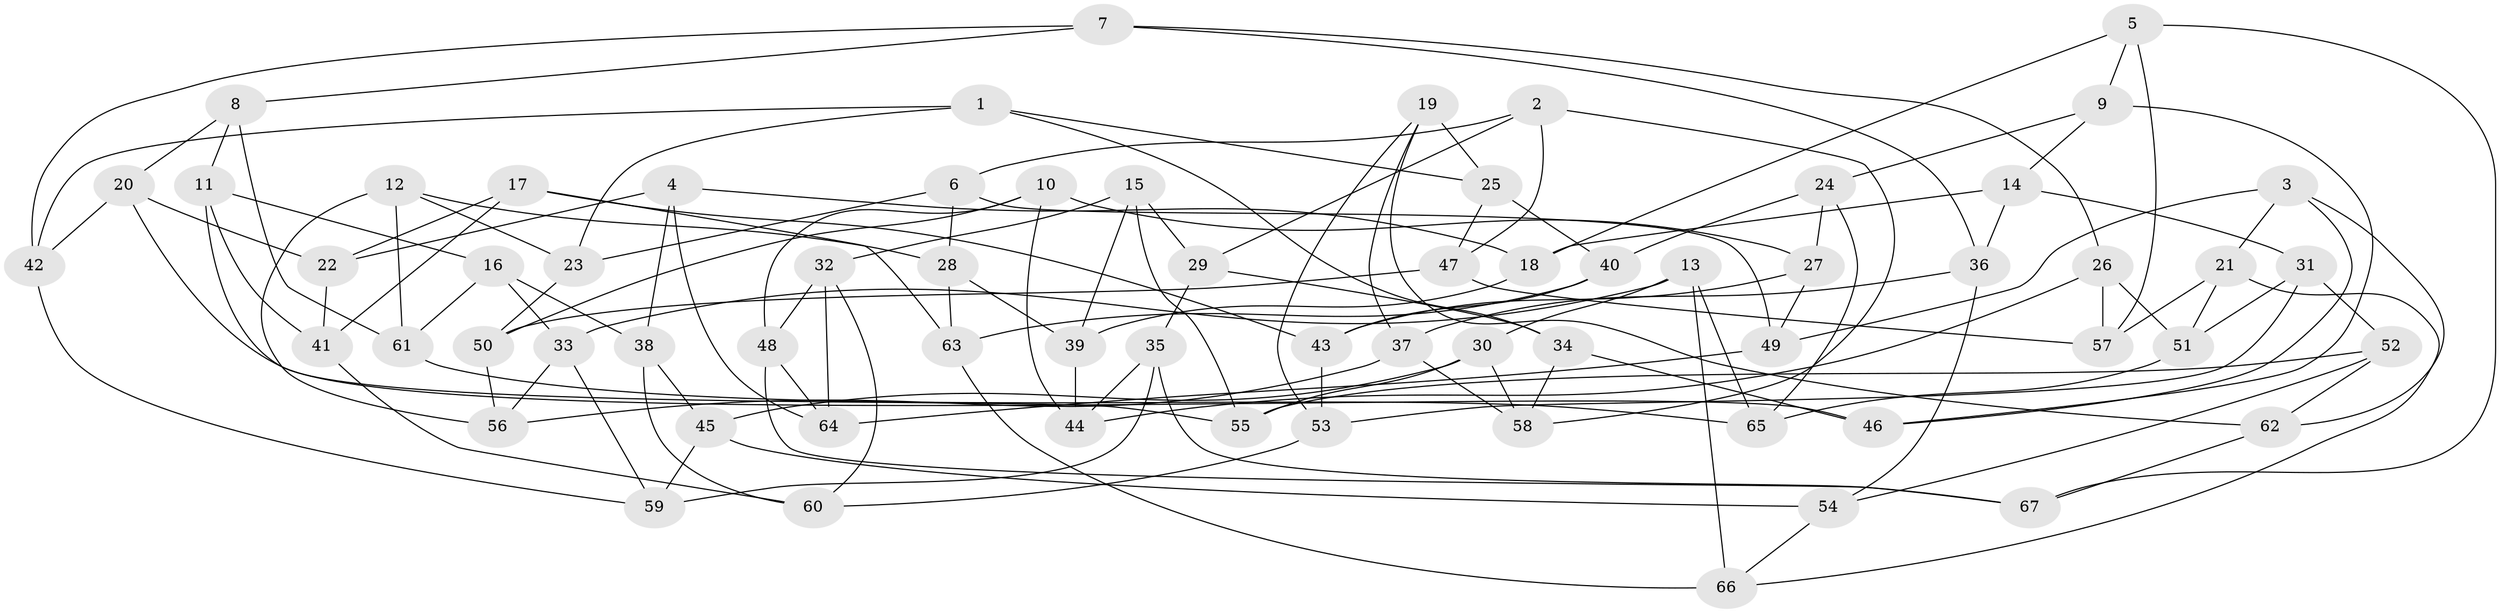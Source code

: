 // Generated by graph-tools (version 1.1) at 2025/50/03/09/25 03:50:51]
// undirected, 67 vertices, 134 edges
graph export_dot {
graph [start="1"]
  node [color=gray90,style=filled];
  1;
  2;
  3;
  4;
  5;
  6;
  7;
  8;
  9;
  10;
  11;
  12;
  13;
  14;
  15;
  16;
  17;
  18;
  19;
  20;
  21;
  22;
  23;
  24;
  25;
  26;
  27;
  28;
  29;
  30;
  31;
  32;
  33;
  34;
  35;
  36;
  37;
  38;
  39;
  40;
  41;
  42;
  43;
  44;
  45;
  46;
  47;
  48;
  49;
  50;
  51;
  52;
  53;
  54;
  55;
  56;
  57;
  58;
  59;
  60;
  61;
  62;
  63;
  64;
  65;
  66;
  67;
  1 -- 25;
  1 -- 23;
  1 -- 34;
  1 -- 42;
  2 -- 29;
  2 -- 47;
  2 -- 58;
  2 -- 6;
  3 -- 49;
  3 -- 21;
  3 -- 62;
  3 -- 46;
  4 -- 22;
  4 -- 64;
  4 -- 18;
  4 -- 38;
  5 -- 67;
  5 -- 18;
  5 -- 57;
  5 -- 9;
  6 -- 49;
  6 -- 23;
  6 -- 28;
  7 -- 26;
  7 -- 36;
  7 -- 8;
  7 -- 42;
  8 -- 20;
  8 -- 61;
  8 -- 11;
  9 -- 46;
  9 -- 24;
  9 -- 14;
  10 -- 27;
  10 -- 44;
  10 -- 50;
  10 -- 48;
  11 -- 16;
  11 -- 41;
  11 -- 55;
  12 -- 61;
  12 -- 23;
  12 -- 28;
  12 -- 56;
  13 -- 66;
  13 -- 30;
  13 -- 33;
  13 -- 65;
  14 -- 18;
  14 -- 31;
  14 -- 36;
  15 -- 29;
  15 -- 39;
  15 -- 55;
  15 -- 32;
  16 -- 33;
  16 -- 38;
  16 -- 61;
  17 -- 41;
  17 -- 63;
  17 -- 22;
  17 -- 43;
  18 -- 39;
  19 -- 25;
  19 -- 37;
  19 -- 53;
  19 -- 62;
  20 -- 22;
  20 -- 42;
  20 -- 46;
  21 -- 51;
  21 -- 66;
  21 -- 57;
  22 -- 41;
  23 -- 50;
  24 -- 27;
  24 -- 40;
  24 -- 65;
  25 -- 40;
  25 -- 47;
  26 -- 57;
  26 -- 44;
  26 -- 51;
  27 -- 49;
  27 -- 43;
  28 -- 63;
  28 -- 39;
  29 -- 35;
  29 -- 34;
  30 -- 55;
  30 -- 45;
  30 -- 58;
  31 -- 52;
  31 -- 51;
  31 -- 53;
  32 -- 48;
  32 -- 60;
  32 -- 64;
  33 -- 59;
  33 -- 56;
  34 -- 46;
  34 -- 58;
  35 -- 44;
  35 -- 67;
  35 -- 59;
  36 -- 54;
  36 -- 37;
  37 -- 58;
  37 -- 56;
  38 -- 45;
  38 -- 60;
  39 -- 44;
  40 -- 43;
  40 -- 63;
  41 -- 60;
  42 -- 59;
  43 -- 53;
  45 -- 59;
  45 -- 54;
  47 -- 50;
  47 -- 57;
  48 -- 67;
  48 -- 64;
  49 -- 64;
  50 -- 56;
  51 -- 65;
  52 -- 55;
  52 -- 54;
  52 -- 62;
  53 -- 60;
  54 -- 66;
  61 -- 65;
  62 -- 67;
  63 -- 66;
}
